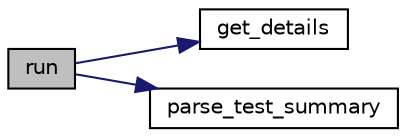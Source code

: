 digraph "run"
{
 // LATEX_PDF_SIZE
  edge [fontname="Helvetica",fontsize="10",labelfontname="Helvetica",labelfontsize="10"];
  node [fontname="Helvetica",fontsize="10",shape=record];
  rankdir="LR";
  Node1 [label="run",height=0.2,width=0.4,color="black", fillcolor="grey75", style="filled", fontcolor="black",tooltip=" "];
  Node1 -> Node2 [color="midnightblue",fontsize="10",style="solid",fontname="Helvetica"];
  Node2 [label="get_details",height=0.2,width=0.4,color="black", fillcolor="white", style="filled",URL="$d9/db6/a00146.html#a8c72b61d684c3be1d991dc6b1a21ab26",tooltip=" "];
  Node1 -> Node3 [color="midnightblue",fontsize="10",style="solid",fontname="Helvetica"];
  Node3 [label="parse_test_summary",height=0.2,width=0.4,color="black", fillcolor="white", style="filled",URL="$d9/db6/a00146.html#a59108e8467c4fb4824bc80b083e1211c",tooltip=" "];
}
